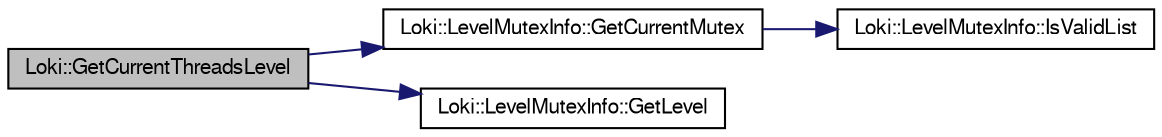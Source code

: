 digraph G
{
  bgcolor="transparent";
  edge [fontname="FreeSans",fontsize="10",labelfontname="FreeSans",labelfontsize="10"];
  node [fontname="FreeSans",fontsize="10",shape=record];
  rankdir=LR;
  Node1 [label="Loki::GetCurrentThreadsLevel",height=0.2,width=0.4,color="black", fillcolor="grey75", style="filled" fontcolor="black"];
  Node1 -> Node2 [color="midnightblue",fontsize="10",style="solid",fontname="FreeSans"];
  Node2 [label="Loki::LevelMutexInfo::GetCurrentMutex",height=0.2,width=0.4,color="black",URL="$a00071.html#b7fd94847721b118979b72121472d3e2"];
  Node2 -> Node3 [color="midnightblue",fontsize="10",style="solid",fontname="FreeSans"];
  Node3 [label="Loki::LevelMutexInfo::IsValidList",height=0.2,width=0.4,color="black",URL="$a00071.html#01f6dfba5d2ea5606109b34e5a543cf0"];
  Node1 -> Node4 [color="midnightblue",fontsize="10",style="solid",fontname="FreeSans"];
  Node4 [label="Loki::LevelMutexInfo::GetLevel",height=0.2,width=0.4,color="black",URL="$a00071.html#1cad7c6b6fc50e230401e4cc22761d14",tooltip="Returns the level of this mutex."];
}
